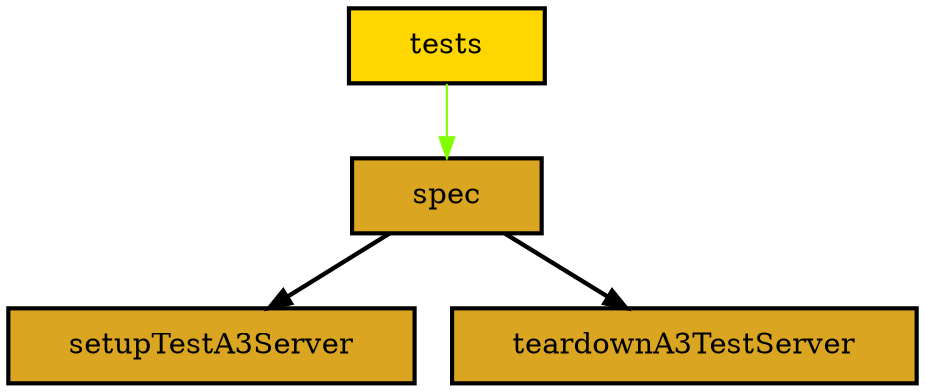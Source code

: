 digraph "Diagram of: Thentos.Backend.Api.Adhocracy3Spec" {
    node [margin="0.4,0.1"
         ,style=filled];
    1 [label=setupTestA3Server
      ,shape=box
      ,fillcolor=goldenrod
      ,style="filled,bold"];
    2 [label=spec
      ,shape=box
      ,fillcolor=goldenrod
      ,style="filled,bold"];
    3 [label=teardownA3TestServer
      ,shape=box
      ,fillcolor=goldenrod
      ,style="filled,bold"];
    4 [label=tests
      ,shape=box
      ,fillcolor=gold
      ,style="filled,bold"];
    2 -> 1 [penwidth=2.09861228866811
           ,color=black];
    2 -> 3 [penwidth=2.09861228866811
           ,color=black];
    4 -> 2 [penwidth=1
           ,color=chartreuse];
}
